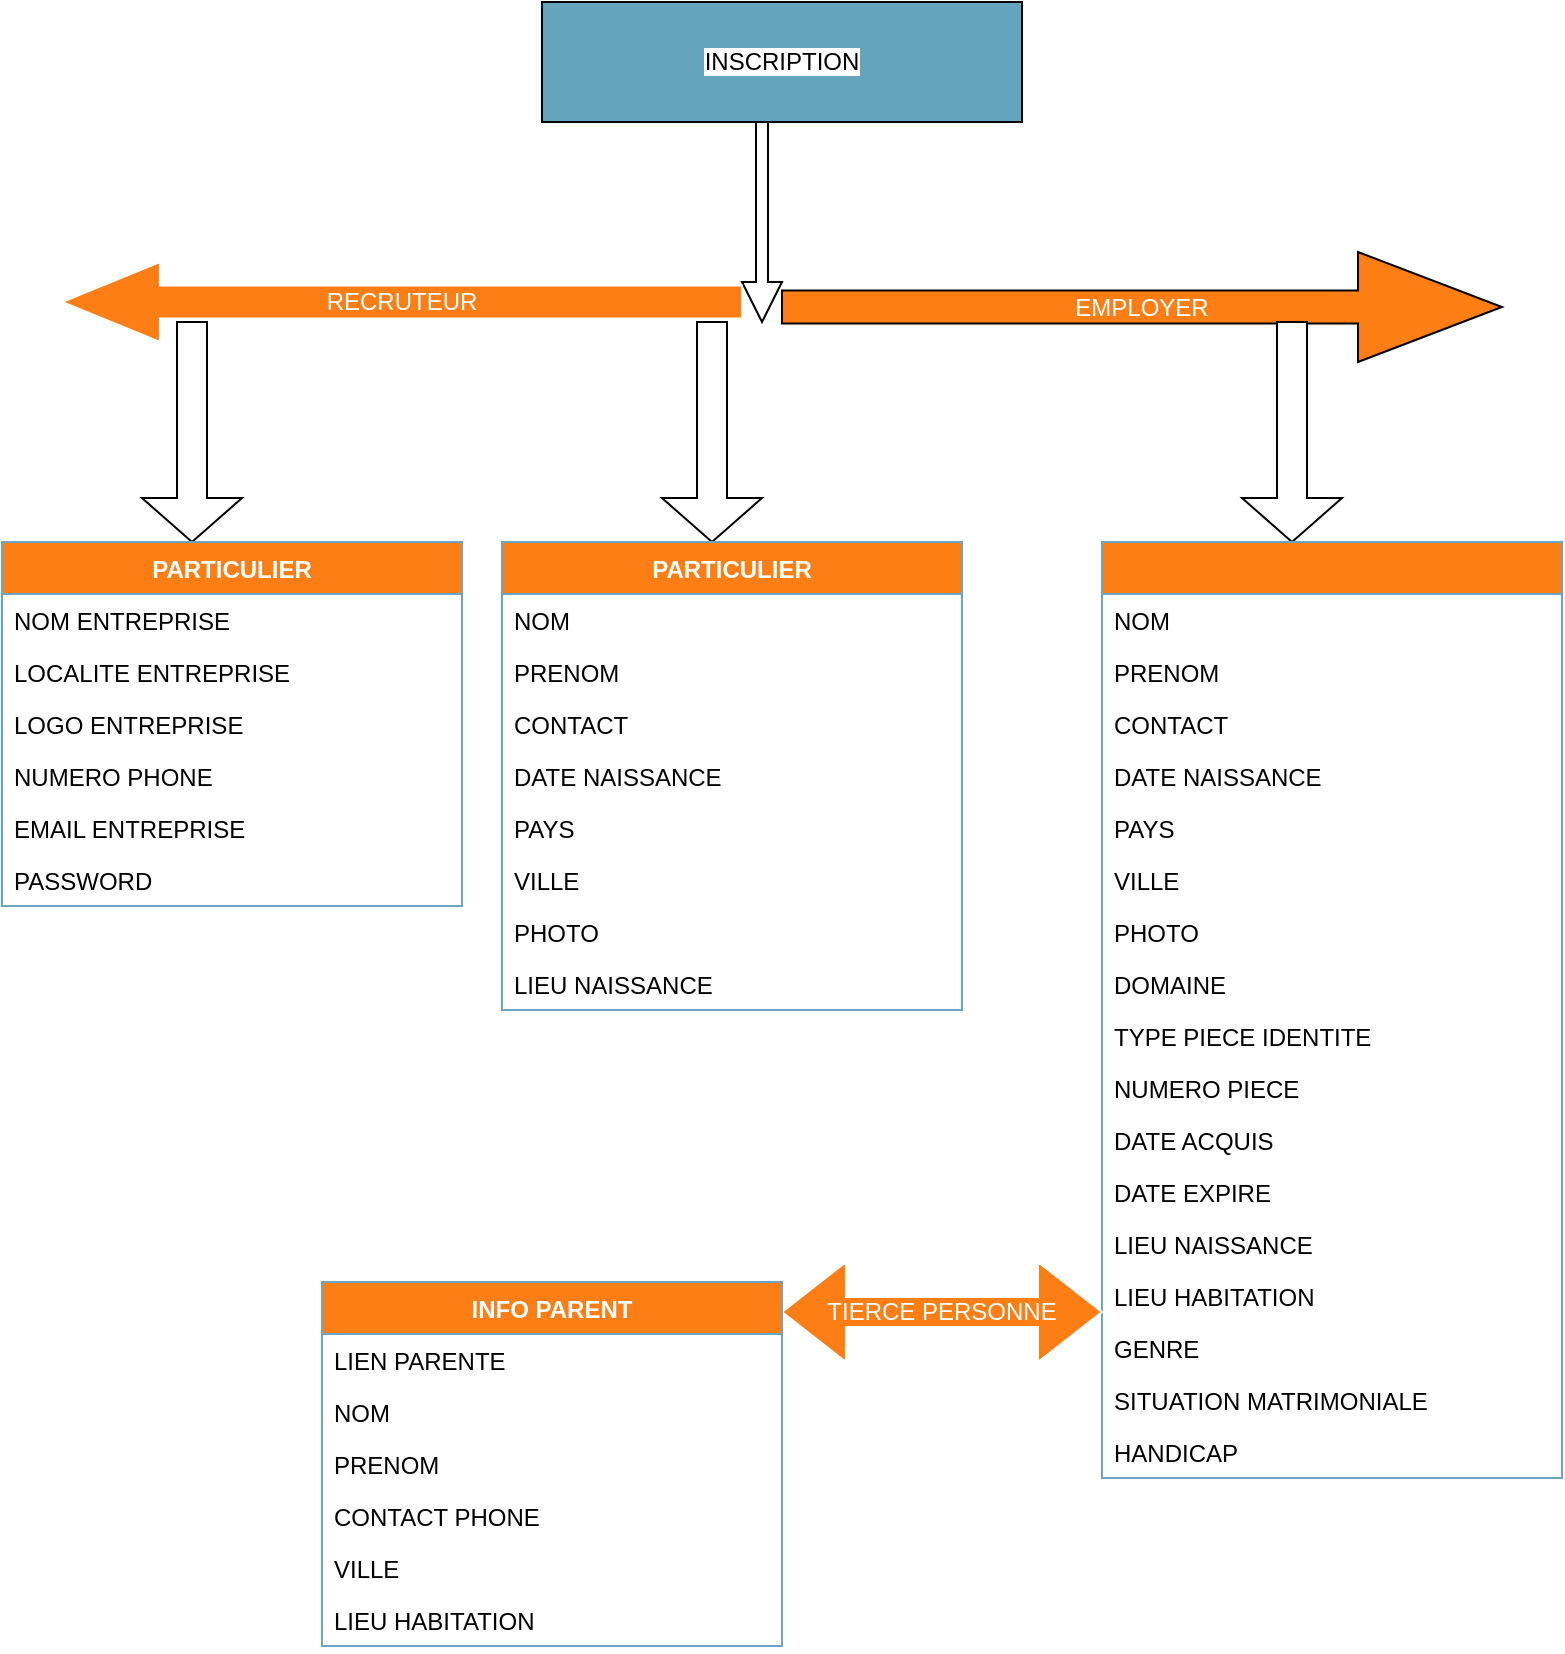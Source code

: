 <mxfile version="14.9.9" type="github">
  <diagram id="VK9HpViJWBIS-n7L-eVx" name="Page-1">
    <mxGraphModel dx="1038" dy="546" grid="1" gridSize="10" guides="1" tooltips="1" connect="1" arrows="1" fold="1" page="1" pageScale="1" pageWidth="827" pageHeight="1169" math="0" shadow="0">
      <root>
        <mxCell id="0" />
        <mxCell id="1" parent="0" />
        <mxCell id="k6bKdK0Z1SNqEurg4iVA-3" value="&lt;span style=&quot;background-color: rgb(255 , 255 , 255)&quot;&gt;INSCRIPTION&lt;/span&gt;" style="rounded=0;whiteSpace=wrap;html=1;fillColor=#64A4BC;" vertex="1" parent="1">
          <mxGeometry x="280" y="30" width="240" height="60" as="geometry" />
        </mxCell>
        <mxCell id="k6bKdK0Z1SNqEurg4iVA-5" value="" style="shape=singleArrow;direction=south;whiteSpace=wrap;html=1;" vertex="1" parent="1">
          <mxGeometry x="380" y="90" width="20" height="100" as="geometry" />
        </mxCell>
        <mxCell id="k6bKdK0Z1SNqEurg4iVA-6" value="&lt;font color=&quot;#ffffff&quot;&gt;RECRUTEUR&lt;/font&gt;" style="shape=singleArrow;direction=west;whiteSpace=wrap;html=1;arrowWidth=0.413;arrowSize=0.144;strokeColor=#FFFFFF;fillColor=#fd7e14;" vertex="1" parent="1">
          <mxGeometry x="40" y="160" width="340" height="40" as="geometry" />
        </mxCell>
        <mxCell id="k6bKdK0Z1SNqEurg4iVA-7" value="&lt;font color=&quot;#ffffff&quot;&gt;EMPLOYER&lt;/font&gt;" style="shape=singleArrow;whiteSpace=wrap;html=1;fillColor=#fd7e14;" vertex="1" parent="1">
          <mxGeometry x="400" y="155" width="360" height="55" as="geometry" />
        </mxCell>
        <mxCell id="k6bKdK0Z1SNqEurg4iVA-12" value="" style="shape=singleArrow;direction=south;whiteSpace=wrap;html=1;" vertex="1" parent="1">
          <mxGeometry x="80" y="190" width="50" height="110" as="geometry" />
        </mxCell>
        <mxCell id="k6bKdK0Z1SNqEurg4iVA-14" value="" style="shape=singleArrow;direction=south;whiteSpace=wrap;html=1;" vertex="1" parent="1">
          <mxGeometry x="340" y="190" width="50" height="110" as="geometry" />
        </mxCell>
        <mxCell id="k6bKdK0Z1SNqEurg4iVA-27" value="" style="shape=singleArrow;direction=south;whiteSpace=wrap;html=1;" vertex="1" parent="1">
          <mxGeometry x="630" y="190" width="50" height="110" as="geometry" />
        </mxCell>
        <mxCell id="k6bKdK0Z1SNqEurg4iVA-31" value="PARTICULIER" style="swimlane;fontStyle=1;align=center;verticalAlign=top;childLayout=stackLayout;horizontal=1;startSize=26;horizontalStack=0;resizeParent=1;resizeParentMax=0;resizeLast=0;collapsible=1;marginBottom=0;strokeColor=#6CA5C2;fillColor=#fd7e14;fontColor=#FFFFFF;" vertex="1" parent="1">
          <mxGeometry x="10" y="300" width="230" height="182" as="geometry" />
        </mxCell>
        <mxCell id="k6bKdK0Z1SNqEurg4iVA-32" value="NOM ENTREPRISE" style="text;strokeColor=none;fillColor=none;align=left;verticalAlign=top;spacingLeft=4;spacingRight=4;overflow=hidden;rotatable=0;points=[[0,0.5],[1,0.5]];portConstraint=eastwest;" vertex="1" parent="k6bKdK0Z1SNqEurg4iVA-31">
          <mxGeometry y="26" width="230" height="26" as="geometry" />
        </mxCell>
        <mxCell id="k6bKdK0Z1SNqEurg4iVA-34" value="LOCALITE ENTREPRISE" style="text;strokeColor=none;fillColor=none;align=left;verticalAlign=top;spacingLeft=4;spacingRight=4;overflow=hidden;rotatable=0;points=[[0,0.5],[1,0.5]];portConstraint=eastwest;" vertex="1" parent="k6bKdK0Z1SNqEurg4iVA-31">
          <mxGeometry y="52" width="230" height="26" as="geometry" />
        </mxCell>
        <mxCell id="k6bKdK0Z1SNqEurg4iVA-35" value="LOGO ENTREPRISE" style="text;strokeColor=none;fillColor=none;align=left;verticalAlign=top;spacingLeft=4;spacingRight=4;overflow=hidden;rotatable=0;points=[[0,0.5],[1,0.5]];portConstraint=eastwest;" vertex="1" parent="k6bKdK0Z1SNqEurg4iVA-31">
          <mxGeometry y="78" width="230" height="26" as="geometry" />
        </mxCell>
        <mxCell id="k6bKdK0Z1SNqEurg4iVA-36" value="NUMERO PHONE" style="text;strokeColor=none;fillColor=none;align=left;verticalAlign=top;spacingLeft=4;spacingRight=4;overflow=hidden;rotatable=0;points=[[0,0.5],[1,0.5]];portConstraint=eastwest;" vertex="1" parent="k6bKdK0Z1SNqEurg4iVA-31">
          <mxGeometry y="104" width="230" height="26" as="geometry" />
        </mxCell>
        <mxCell id="k6bKdK0Z1SNqEurg4iVA-37" value="EMAIL ENTREPRISE" style="text;strokeColor=none;fillColor=none;align=left;verticalAlign=top;spacingLeft=4;spacingRight=4;overflow=hidden;rotatable=0;points=[[0,0.5],[1,0.5]];portConstraint=eastwest;" vertex="1" parent="k6bKdK0Z1SNqEurg4iVA-31">
          <mxGeometry y="130" width="230" height="26" as="geometry" />
        </mxCell>
        <mxCell id="k6bKdK0Z1SNqEurg4iVA-38" value="PASSWORD" style="text;strokeColor=none;fillColor=none;align=left;verticalAlign=top;spacingLeft=4;spacingRight=4;overflow=hidden;rotatable=0;points=[[0,0.5],[1,0.5]];portConstraint=eastwest;" vertex="1" parent="k6bKdK0Z1SNqEurg4iVA-31">
          <mxGeometry y="156" width="230" height="26" as="geometry" />
        </mxCell>
        <mxCell id="k6bKdK0Z1SNqEurg4iVA-50" value="" style="swimlane;fontStyle=1;align=center;verticalAlign=top;childLayout=stackLayout;horizontal=1;startSize=26;horizontalStack=0;resizeParent=1;resizeParentMax=0;resizeLast=0;collapsible=1;marginBottom=0;strokeColor=#6CA5C2;fillColor=#fd7e14;" vertex="1" parent="1">
          <mxGeometry x="560" y="300" width="230" height="468" as="geometry" />
        </mxCell>
        <mxCell id="k6bKdK0Z1SNqEurg4iVA-51" value="NOM" style="text;strokeColor=none;fillColor=none;align=left;verticalAlign=top;spacingLeft=4;spacingRight=4;overflow=hidden;rotatable=0;points=[[0,0.5],[1,0.5]];portConstraint=eastwest;" vertex="1" parent="k6bKdK0Z1SNqEurg4iVA-50">
          <mxGeometry y="26" width="230" height="26" as="geometry" />
        </mxCell>
        <mxCell id="k6bKdK0Z1SNqEurg4iVA-52" value="PRENOM" style="text;strokeColor=none;fillColor=none;align=left;verticalAlign=top;spacingLeft=4;spacingRight=4;overflow=hidden;rotatable=0;points=[[0,0.5],[1,0.5]];portConstraint=eastwest;" vertex="1" parent="k6bKdK0Z1SNqEurg4iVA-50">
          <mxGeometry y="52" width="230" height="26" as="geometry" />
        </mxCell>
        <mxCell id="k6bKdK0Z1SNqEurg4iVA-53" value="CONTACT" style="text;strokeColor=none;fillColor=none;align=left;verticalAlign=top;spacingLeft=4;spacingRight=4;overflow=hidden;rotatable=0;points=[[0,0.5],[1,0.5]];portConstraint=eastwest;" vertex="1" parent="k6bKdK0Z1SNqEurg4iVA-50">
          <mxGeometry y="78" width="230" height="26" as="geometry" />
        </mxCell>
        <mxCell id="k6bKdK0Z1SNqEurg4iVA-54" value="DATE NAISSANCE" style="text;strokeColor=none;fillColor=none;align=left;verticalAlign=top;spacingLeft=4;spacingRight=4;overflow=hidden;rotatable=0;points=[[0,0.5],[1,0.5]];portConstraint=eastwest;" vertex="1" parent="k6bKdK0Z1SNqEurg4iVA-50">
          <mxGeometry y="104" width="230" height="26" as="geometry" />
        </mxCell>
        <mxCell id="k6bKdK0Z1SNqEurg4iVA-55" value="PAYS" style="text;strokeColor=none;fillColor=none;align=left;verticalAlign=top;spacingLeft=4;spacingRight=4;overflow=hidden;rotatable=0;points=[[0,0.5],[1,0.5]];portConstraint=eastwest;" vertex="1" parent="k6bKdK0Z1SNqEurg4iVA-50">
          <mxGeometry y="130" width="230" height="26" as="geometry" />
        </mxCell>
        <mxCell id="k6bKdK0Z1SNqEurg4iVA-56" value="VILLE" style="text;strokeColor=none;fillColor=none;align=left;verticalAlign=top;spacingLeft=4;spacingRight=4;overflow=hidden;rotatable=0;points=[[0,0.5],[1,0.5]];portConstraint=eastwest;" vertex="1" parent="k6bKdK0Z1SNqEurg4iVA-50">
          <mxGeometry y="156" width="230" height="26" as="geometry" />
        </mxCell>
        <mxCell id="k6bKdK0Z1SNqEurg4iVA-57" value="PHOTO" style="text;strokeColor=none;fillColor=none;align=left;verticalAlign=top;spacingLeft=4;spacingRight=4;overflow=hidden;rotatable=0;points=[[0,0.5],[1,0.5]];portConstraint=eastwest;" vertex="1" parent="k6bKdK0Z1SNqEurg4iVA-50">
          <mxGeometry y="182" width="230" height="26" as="geometry" />
        </mxCell>
        <mxCell id="k6bKdK0Z1SNqEurg4iVA-58" value="DOMAINE" style="text;strokeColor=none;fillColor=none;align=left;verticalAlign=top;spacingLeft=4;spacingRight=4;overflow=hidden;rotatable=0;points=[[0,0.5],[1,0.5]];portConstraint=eastwest;" vertex="1" parent="k6bKdK0Z1SNqEurg4iVA-50">
          <mxGeometry y="208" width="230" height="26" as="geometry" />
        </mxCell>
        <mxCell id="k6bKdK0Z1SNqEurg4iVA-59" value="TYPE PIECE IDENTITE" style="text;strokeColor=none;fillColor=none;align=left;verticalAlign=top;spacingLeft=4;spacingRight=4;overflow=hidden;rotatable=0;points=[[0,0.5],[1,0.5]];portConstraint=eastwest;" vertex="1" parent="k6bKdK0Z1SNqEurg4iVA-50">
          <mxGeometry y="234" width="230" height="26" as="geometry" />
        </mxCell>
        <mxCell id="k6bKdK0Z1SNqEurg4iVA-60" value="NUMERO PIECE" style="text;strokeColor=none;fillColor=none;align=left;verticalAlign=top;spacingLeft=4;spacingRight=4;overflow=hidden;rotatable=0;points=[[0,0.5],[1,0.5]];portConstraint=eastwest;" vertex="1" parent="k6bKdK0Z1SNqEurg4iVA-50">
          <mxGeometry y="260" width="230" height="26" as="geometry" />
        </mxCell>
        <mxCell id="k6bKdK0Z1SNqEurg4iVA-61" value="DATE ACQUIS" style="text;strokeColor=none;fillColor=none;align=left;verticalAlign=top;spacingLeft=4;spacingRight=4;overflow=hidden;rotatable=0;points=[[0,0.5],[1,0.5]];portConstraint=eastwest;" vertex="1" parent="k6bKdK0Z1SNqEurg4iVA-50">
          <mxGeometry y="286" width="230" height="26" as="geometry" />
        </mxCell>
        <mxCell id="k6bKdK0Z1SNqEurg4iVA-62" value="DATE EXPIRE" style="text;strokeColor=none;fillColor=none;align=left;verticalAlign=top;spacingLeft=4;spacingRight=4;overflow=hidden;rotatable=0;points=[[0,0.5],[1,0.5]];portConstraint=eastwest;" vertex="1" parent="k6bKdK0Z1SNqEurg4iVA-50">
          <mxGeometry y="312" width="230" height="26" as="geometry" />
        </mxCell>
        <mxCell id="k6bKdK0Z1SNqEurg4iVA-63" value="LIEU NAISSANCE" style="text;strokeColor=none;fillColor=none;align=left;verticalAlign=top;spacingLeft=4;spacingRight=4;overflow=hidden;rotatable=0;points=[[0,0.5],[1,0.5]];portConstraint=eastwest;" vertex="1" parent="k6bKdK0Z1SNqEurg4iVA-50">
          <mxGeometry y="338" width="230" height="26" as="geometry" />
        </mxCell>
        <mxCell id="k6bKdK0Z1SNqEurg4iVA-64" value="LIEU HABITATION" style="text;strokeColor=none;fillColor=none;align=left;verticalAlign=top;spacingLeft=4;spacingRight=4;overflow=hidden;rotatable=0;points=[[0,0.5],[1,0.5]];portConstraint=eastwest;" vertex="1" parent="k6bKdK0Z1SNqEurg4iVA-50">
          <mxGeometry y="364" width="230" height="26" as="geometry" />
        </mxCell>
        <mxCell id="k6bKdK0Z1SNqEurg4iVA-65" value="GENRE" style="text;strokeColor=none;fillColor=none;align=left;verticalAlign=top;spacingLeft=4;spacingRight=4;overflow=hidden;rotatable=0;points=[[0,0.5],[1,0.5]];portConstraint=eastwest;" vertex="1" parent="k6bKdK0Z1SNqEurg4iVA-50">
          <mxGeometry y="390" width="230" height="26" as="geometry" />
        </mxCell>
        <mxCell id="k6bKdK0Z1SNqEurg4iVA-66" value="SITUATION MATRIMONIALE " style="text;strokeColor=none;fillColor=none;align=left;verticalAlign=top;spacingLeft=4;spacingRight=4;overflow=hidden;rotatable=0;points=[[0,0.5],[1,0.5]];portConstraint=eastwest;" vertex="1" parent="k6bKdK0Z1SNqEurg4iVA-50">
          <mxGeometry y="416" width="230" height="26" as="geometry" />
        </mxCell>
        <mxCell id="k6bKdK0Z1SNqEurg4iVA-67" value="HANDICAP " style="text;strokeColor=none;fillColor=none;align=left;verticalAlign=top;spacingLeft=4;spacingRight=4;overflow=hidden;rotatable=0;points=[[0,0.5],[1,0.5]];portConstraint=eastwest;" vertex="1" parent="k6bKdK0Z1SNqEurg4iVA-50">
          <mxGeometry y="442" width="230" height="26" as="geometry" />
        </mxCell>
        <mxCell id="k6bKdK0Z1SNqEurg4iVA-68" value="PARTICULIER" style="swimlane;fontStyle=1;align=center;verticalAlign=top;childLayout=stackLayout;horizontal=1;startSize=26;horizontalStack=0;resizeParent=1;resizeParentMax=0;resizeLast=0;collapsible=1;marginBottom=0;strokeColor=#6CA5C2;fillColor=#fd7e14;fontColor=#FFFFFF;" vertex="1" parent="1">
          <mxGeometry x="260" y="300" width="230" height="234" as="geometry" />
        </mxCell>
        <mxCell id="k6bKdK0Z1SNqEurg4iVA-69" value="NOM" style="text;strokeColor=none;fillColor=none;align=left;verticalAlign=top;spacingLeft=4;spacingRight=4;overflow=hidden;rotatable=0;points=[[0,0.5],[1,0.5]];portConstraint=eastwest;" vertex="1" parent="k6bKdK0Z1SNqEurg4iVA-68">
          <mxGeometry y="26" width="230" height="26" as="geometry" />
        </mxCell>
        <mxCell id="k6bKdK0Z1SNqEurg4iVA-70" value="PRENOM" style="text;strokeColor=none;fillColor=none;align=left;verticalAlign=top;spacingLeft=4;spacingRight=4;overflow=hidden;rotatable=0;points=[[0,0.5],[1,0.5]];portConstraint=eastwest;" vertex="1" parent="k6bKdK0Z1SNqEurg4iVA-68">
          <mxGeometry y="52" width="230" height="26" as="geometry" />
        </mxCell>
        <mxCell id="k6bKdK0Z1SNqEurg4iVA-71" value="CONTACT" style="text;strokeColor=none;fillColor=none;align=left;verticalAlign=top;spacingLeft=4;spacingRight=4;overflow=hidden;rotatable=0;points=[[0,0.5],[1,0.5]];portConstraint=eastwest;" vertex="1" parent="k6bKdK0Z1SNqEurg4iVA-68">
          <mxGeometry y="78" width="230" height="26" as="geometry" />
        </mxCell>
        <mxCell id="k6bKdK0Z1SNqEurg4iVA-72" value="DATE NAISSANCE" style="text;strokeColor=none;fillColor=none;align=left;verticalAlign=top;spacingLeft=4;spacingRight=4;overflow=hidden;rotatable=0;points=[[0,0.5],[1,0.5]];portConstraint=eastwest;" vertex="1" parent="k6bKdK0Z1SNqEurg4iVA-68">
          <mxGeometry y="104" width="230" height="26" as="geometry" />
        </mxCell>
        <mxCell id="k6bKdK0Z1SNqEurg4iVA-73" value="PAYS" style="text;strokeColor=none;fillColor=none;align=left;verticalAlign=top;spacingLeft=4;spacingRight=4;overflow=hidden;rotatable=0;points=[[0,0.5],[1,0.5]];portConstraint=eastwest;" vertex="1" parent="k6bKdK0Z1SNqEurg4iVA-68">
          <mxGeometry y="130" width="230" height="26" as="geometry" />
        </mxCell>
        <mxCell id="k6bKdK0Z1SNqEurg4iVA-74" value="VILLE" style="text;strokeColor=none;fillColor=none;align=left;verticalAlign=top;spacingLeft=4;spacingRight=4;overflow=hidden;rotatable=0;points=[[0,0.5],[1,0.5]];portConstraint=eastwest;" vertex="1" parent="k6bKdK0Z1SNqEurg4iVA-68">
          <mxGeometry y="156" width="230" height="26" as="geometry" />
        </mxCell>
        <mxCell id="k6bKdK0Z1SNqEurg4iVA-75" value="PHOTO" style="text;strokeColor=none;fillColor=none;align=left;verticalAlign=top;spacingLeft=4;spacingRight=4;overflow=hidden;rotatable=0;points=[[0,0.5],[1,0.5]];portConstraint=eastwest;" vertex="1" parent="k6bKdK0Z1SNqEurg4iVA-68">
          <mxGeometry y="182" width="230" height="26" as="geometry" />
        </mxCell>
        <mxCell id="k6bKdK0Z1SNqEurg4iVA-76" value="LIEU NAISSANCE" style="text;strokeColor=none;fillColor=none;align=left;verticalAlign=top;spacingLeft=4;spacingRight=4;overflow=hidden;rotatable=0;points=[[0,0.5],[1,0.5]];portConstraint=eastwest;" vertex="1" parent="k6bKdK0Z1SNqEurg4iVA-68">
          <mxGeometry y="208" width="230" height="26" as="geometry" />
        </mxCell>
        <mxCell id="k6bKdK0Z1SNqEurg4iVA-81" value="TIERCE PERSONNE" style="shape=doubleArrow;whiteSpace=wrap;html=1;fontColor=#FFFFFF;strokeColor=#FFFFFF;fillColor=#fd7e14;" vertex="1" parent="1">
          <mxGeometry x="400" y="660" width="160" height="50" as="geometry" />
        </mxCell>
        <mxCell id="k6bKdK0Z1SNqEurg4iVA-82" value="INFO PARENT" style="swimlane;fontStyle=1;align=center;verticalAlign=top;childLayout=stackLayout;horizontal=1;startSize=26;horizontalStack=0;resizeParent=1;resizeParentMax=0;resizeLast=0;collapsible=1;marginBottom=0;strokeColor=#6CA5C2;fillColor=#fd7e14;fontColor=#FFFFFF;" vertex="1" parent="1">
          <mxGeometry x="170" y="670" width="230" height="182" as="geometry" />
        </mxCell>
        <mxCell id="k6bKdK0Z1SNqEurg4iVA-83" value="LIEN PARENTE" style="text;strokeColor=none;fillColor=none;align=left;verticalAlign=top;spacingLeft=4;spacingRight=4;overflow=hidden;rotatable=0;points=[[0,0.5],[1,0.5]];portConstraint=eastwest;" vertex="1" parent="k6bKdK0Z1SNqEurg4iVA-82">
          <mxGeometry y="26" width="230" height="26" as="geometry" />
        </mxCell>
        <mxCell id="k6bKdK0Z1SNqEurg4iVA-84" value="NOM" style="text;strokeColor=none;fillColor=none;align=left;verticalAlign=top;spacingLeft=4;spacingRight=4;overflow=hidden;rotatable=0;points=[[0,0.5],[1,0.5]];portConstraint=eastwest;" vertex="1" parent="k6bKdK0Z1SNqEurg4iVA-82">
          <mxGeometry y="52" width="230" height="26" as="geometry" />
        </mxCell>
        <mxCell id="k6bKdK0Z1SNqEurg4iVA-85" value="PRENOM" style="text;strokeColor=none;fillColor=none;align=left;verticalAlign=top;spacingLeft=4;spacingRight=4;overflow=hidden;rotatable=0;points=[[0,0.5],[1,0.5]];portConstraint=eastwest;" vertex="1" parent="k6bKdK0Z1SNqEurg4iVA-82">
          <mxGeometry y="78" width="230" height="26" as="geometry" />
        </mxCell>
        <mxCell id="k6bKdK0Z1SNqEurg4iVA-86" value="CONTACT PHONE" style="text;strokeColor=none;fillColor=none;align=left;verticalAlign=top;spacingLeft=4;spacingRight=4;overflow=hidden;rotatable=0;points=[[0,0.5],[1,0.5]];portConstraint=eastwest;" vertex="1" parent="k6bKdK0Z1SNqEurg4iVA-82">
          <mxGeometry y="104" width="230" height="26" as="geometry" />
        </mxCell>
        <mxCell id="k6bKdK0Z1SNqEurg4iVA-88" value="VILLE" style="text;strokeColor=none;fillColor=none;align=left;verticalAlign=top;spacingLeft=4;spacingRight=4;overflow=hidden;rotatable=0;points=[[0,0.5],[1,0.5]];portConstraint=eastwest;" vertex="1" parent="k6bKdK0Z1SNqEurg4iVA-82">
          <mxGeometry y="130" width="230" height="26" as="geometry" />
        </mxCell>
        <mxCell id="k6bKdK0Z1SNqEurg4iVA-89" value="LIEU HABITATION" style="text;strokeColor=none;fillColor=none;align=left;verticalAlign=top;spacingLeft=4;spacingRight=4;overflow=hidden;rotatable=0;points=[[0,0.5],[1,0.5]];portConstraint=eastwest;" vertex="1" parent="k6bKdK0Z1SNqEurg4iVA-82">
          <mxGeometry y="156" width="230" height="26" as="geometry" />
        </mxCell>
      </root>
    </mxGraphModel>
  </diagram>
</mxfile>
